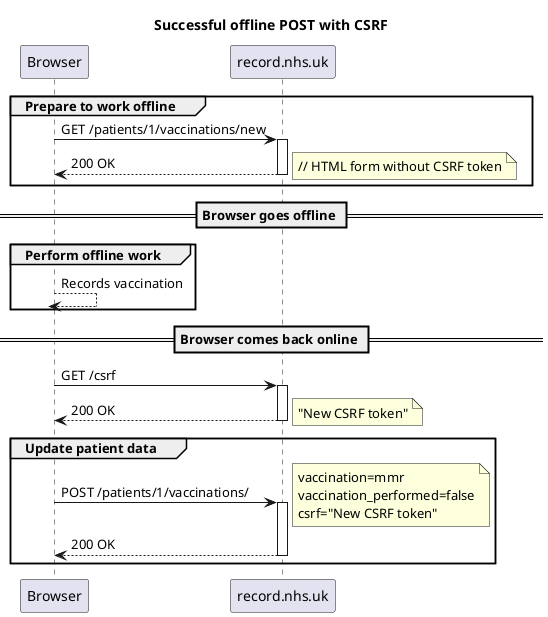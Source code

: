 @startuml
title Successful offline POST with CSRF

autoactivate on

group Prepare to work offline
    Browser -> record.nhs.uk: GET /patients/1/vaccinations/new
    return 200 OK
    note right
        // HTML form without CSRF token
    end note
end

== Browser goes offline ==

group Perform offline work
    Browser-->Browser: Records vaccination
end

== Browser comes back online ==

Browser -> record.nhs.uk: GET /csrf
return 200 OK
note right: "New CSRF token"

group Update patient data
    Browser -> record.nhs.uk: POST /patients/1/vaccinations/
    note right
        vaccination=mmr
        vaccination_performed=false
        csrf="New CSRF token"
    end note
    return 200 OK
end
@enduml
